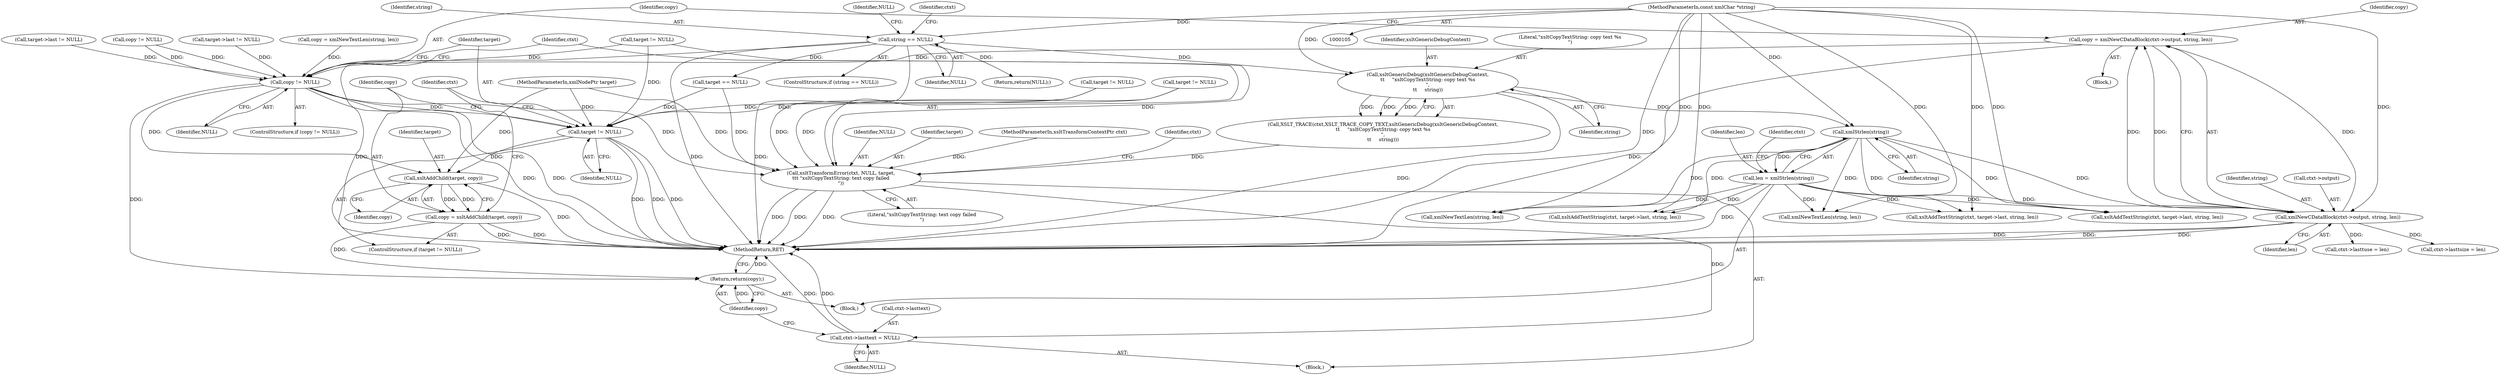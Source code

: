 digraph "1_Chrome_96dbafe288dbe2f0cc45fa3c39daf6d0c37acbab_36@API" {
"1000236" [label="(Call,copy = xmlNewCDataBlock(ctxt->output, string, len))"];
"1000238" [label="(Call,xmlNewCDataBlock(ctxt->output, string, len))"];
"1000144" [label="(Call,xmlStrlen(string))"];
"1000122" [label="(Call,xsltGenericDebug(xsltGenericDebugContext,\n\t\t     \"xsltCopyTextString: copy text %s\n\",\n\t\t     string))"];
"1000114" [label="(Call,string == NULL)"];
"1000108" [label="(MethodParameterIn,const xmlChar *string)"];
"1000142" [label="(Call,len = xmlStrlen(string))"];
"1000340" [label="(Call,copy != NULL)"];
"1000345" [label="(Call,target != NULL)"];
"1000350" [label="(Call,xsltAddChild(target, copy))"];
"1000348" [label="(Call,copy = xsltAddChild(target, copy))"];
"1000382" [label="(Return,return(copy);)"];
"1000372" [label="(Call,xsltTransformError(ctxt, NULL, target,\n\t\t\t \"xsltCopyTextString: text copy failed\n\"))"];
"1000377" [label="(Call,ctxt->lasttext = NULL)"];
"1000289" [label="(Call,copy != NULL)"];
"1000352" [label="(Identifier,copy)"];
"1000123" [label="(Identifier,xsltGenericDebugContext)"];
"1000346" [label="(Identifier,target)"];
"1000242" [label="(Identifier,string)"];
"1000145" [label="(Identifier,string)"];
"1000243" [label="(Identifier,len)"];
"1000117" [label="(Return,return(NULL);)"];
"1000276" [label="(Call,xsltAddTextString(ctxt, target->last, string, len))"];
"1000237" [label="(Identifier,copy)"];
"1000301" [label="(Call,target != NULL)"];
"1000118" [label="(Identifier,NULL)"];
"1000285" [label="(Call,xmlNewTextLen(string, len))"];
"1000143" [label="(Identifier,len)"];
"1000374" [label="(Identifier,NULL)"];
"1000375" [label="(Identifier,target)"];
"1000377" [label="(Call,ctxt->lasttext = NULL)"];
"1000120" [label="(Identifier,ctxt)"];
"1000383" [label="(Identifier,copy)"];
"1000150" [label="(Identifier,ctxt)"];
"1000106" [label="(MethodParameterIn,xsltTransformContextPtr ctxt)"];
"1000340" [label="(Call,copy != NULL)"];
"1000125" [label="(Identifier,string)"];
"1000336" [label="(Call,xmlNewTextLen(string, len))"];
"1000115" [label="(Identifier,string)"];
"1000162" [label="(Call,target != NULL)"];
"1000239" [label="(Call,ctxt->output)"];
"1000378" [label="(Call,ctxt->lasttext)"];
"1000376" [label="(Literal,\"xsltCopyTextString: text copy failed\n\")"];
"1000384" [label="(MethodReturn,RET)"];
"1000128" [label="(Call,target == NULL)"];
"1000327" [label="(Call,xsltAddTextString(ctxt, target->last, string, len))"];
"1000345" [label="(Call,target != NULL)"];
"1000110" [label="(Block,)"];
"1000339" [label="(ControlStructure,if (copy != NULL))"];
"1000114" [label="(Call,string == NULL)"];
"1000342" [label="(Identifier,NULL)"];
"1000250" [label="(Call,target != NULL)"];
"1000212" [label="(Block,)"];
"1000351" [label="(Identifier,target)"];
"1000113" [label="(ControlStructure,if (string == NULL))"];
"1000122" [label="(Call,xsltGenericDebug(xsltGenericDebugContext,\n\t\t     \"xsltCopyTextString: copy text %s\n\",\n\t\t     string))"];
"1000365" [label="(Call,ctxt->lasttuse = len)"];
"1000305" [label="(Call,target->last != NULL)"];
"1000229" [label="(Call,xsltAddTextString(ctxt, target->last, string, len))"];
"1000347" [label="(Identifier,NULL)"];
"1000355" [label="(Identifier,ctxt)"];
"1000372" [label="(Call,xsltTransformError(ctxt, NULL, target,\n\t\t\t \"xsltCopyTextString: text copy failed\n\"))"];
"1000379" [label="(Identifier,ctxt)"];
"1000381" [label="(Identifier,NULL)"];
"1000238" [label="(Call,xmlNewCDataBlock(ctxt->output, string, len))"];
"1000341" [label="(Identifier,copy)"];
"1000334" [label="(Call,copy = xmlNewTextLen(string, len))"];
"1000382" [label="(Return,return(copy);)"];
"1000144" [label="(Call,xmlStrlen(string))"];
"1000371" [label="(Block,)"];
"1000348" [label="(Call,copy = xsltAddChild(target, copy))"];
"1000119" [label="(Call,XSLT_TRACE(ctxt,XSLT_TRACE_COPY_TEXT,xsltGenericDebug(xsltGenericDebugContext,\n\t\t     \"xsltCopyTextString: copy text %s\n\",\n\t\t     string)))"];
"1000215" [label="(Call,target->last != NULL)"];
"1000349" [label="(Identifier,copy)"];
"1000350" [label="(Call,xsltAddChild(target, copy))"];
"1000236" [label="(Call,copy = xmlNewCDataBlock(ctxt->output, string, len))"];
"1000108" [label="(MethodParameterIn,const xmlChar *string)"];
"1000142" [label="(Call,len = xmlStrlen(string))"];
"1000116" [label="(Identifier,NULL)"];
"1000373" [label="(Identifier,ctxt)"];
"1000344" [label="(ControlStructure,if (target != NULL))"];
"1000107" [label="(MethodParameterIn,xmlNodePtr target)"];
"1000360" [label="(Call,ctxt->lasttsize = len)"];
"1000124" [label="(Literal,\"xsltCopyTextString: copy text %s\n\")"];
"1000236" -> "1000212"  [label="AST: "];
"1000236" -> "1000238"  [label="CFG: "];
"1000237" -> "1000236"  [label="AST: "];
"1000238" -> "1000236"  [label="AST: "];
"1000341" -> "1000236"  [label="CFG: "];
"1000236" -> "1000384"  [label="DDG: "];
"1000238" -> "1000236"  [label="DDG: "];
"1000238" -> "1000236"  [label="DDG: "];
"1000238" -> "1000236"  [label="DDG: "];
"1000236" -> "1000340"  [label="DDG: "];
"1000238" -> "1000243"  [label="CFG: "];
"1000239" -> "1000238"  [label="AST: "];
"1000242" -> "1000238"  [label="AST: "];
"1000243" -> "1000238"  [label="AST: "];
"1000238" -> "1000384"  [label="DDG: "];
"1000238" -> "1000384"  [label="DDG: "];
"1000238" -> "1000384"  [label="DDG: "];
"1000144" -> "1000238"  [label="DDG: "];
"1000108" -> "1000238"  [label="DDG: "];
"1000142" -> "1000238"  [label="DDG: "];
"1000238" -> "1000360"  [label="DDG: "];
"1000238" -> "1000365"  [label="DDG: "];
"1000144" -> "1000142"  [label="AST: "];
"1000144" -> "1000145"  [label="CFG: "];
"1000145" -> "1000144"  [label="AST: "];
"1000142" -> "1000144"  [label="CFG: "];
"1000144" -> "1000142"  [label="DDG: "];
"1000122" -> "1000144"  [label="DDG: "];
"1000108" -> "1000144"  [label="DDG: "];
"1000144" -> "1000229"  [label="DDG: "];
"1000144" -> "1000276"  [label="DDG: "];
"1000144" -> "1000285"  [label="DDG: "];
"1000144" -> "1000327"  [label="DDG: "];
"1000144" -> "1000336"  [label="DDG: "];
"1000122" -> "1000119"  [label="AST: "];
"1000122" -> "1000125"  [label="CFG: "];
"1000123" -> "1000122"  [label="AST: "];
"1000124" -> "1000122"  [label="AST: "];
"1000125" -> "1000122"  [label="AST: "];
"1000119" -> "1000122"  [label="CFG: "];
"1000122" -> "1000384"  [label="DDG: "];
"1000122" -> "1000119"  [label="DDG: "];
"1000122" -> "1000119"  [label="DDG: "];
"1000122" -> "1000119"  [label="DDG: "];
"1000114" -> "1000122"  [label="DDG: "];
"1000108" -> "1000122"  [label="DDG: "];
"1000114" -> "1000113"  [label="AST: "];
"1000114" -> "1000116"  [label="CFG: "];
"1000115" -> "1000114"  [label="AST: "];
"1000116" -> "1000114"  [label="AST: "];
"1000118" -> "1000114"  [label="CFG: "];
"1000120" -> "1000114"  [label="CFG: "];
"1000114" -> "1000384"  [label="DDG: "];
"1000114" -> "1000384"  [label="DDG: "];
"1000114" -> "1000384"  [label="DDG: "];
"1000108" -> "1000114"  [label="DDG: "];
"1000114" -> "1000117"  [label="DDG: "];
"1000114" -> "1000128"  [label="DDG: "];
"1000108" -> "1000105"  [label="AST: "];
"1000108" -> "1000384"  [label="DDG: "];
"1000108" -> "1000229"  [label="DDG: "];
"1000108" -> "1000276"  [label="DDG: "];
"1000108" -> "1000285"  [label="DDG: "];
"1000108" -> "1000327"  [label="DDG: "];
"1000108" -> "1000336"  [label="DDG: "];
"1000142" -> "1000110"  [label="AST: "];
"1000143" -> "1000142"  [label="AST: "];
"1000150" -> "1000142"  [label="CFG: "];
"1000142" -> "1000384"  [label="DDG: "];
"1000142" -> "1000229"  [label="DDG: "];
"1000142" -> "1000276"  [label="DDG: "];
"1000142" -> "1000285"  [label="DDG: "];
"1000142" -> "1000327"  [label="DDG: "];
"1000142" -> "1000336"  [label="DDG: "];
"1000340" -> "1000339"  [label="AST: "];
"1000340" -> "1000342"  [label="CFG: "];
"1000341" -> "1000340"  [label="AST: "];
"1000342" -> "1000340"  [label="AST: "];
"1000346" -> "1000340"  [label="CFG: "];
"1000373" -> "1000340"  [label="CFG: "];
"1000340" -> "1000384"  [label="DDG: "];
"1000340" -> "1000384"  [label="DDG: "];
"1000289" -> "1000340"  [label="DDG: "];
"1000289" -> "1000340"  [label="DDG: "];
"1000334" -> "1000340"  [label="DDG: "];
"1000301" -> "1000340"  [label="DDG: "];
"1000215" -> "1000340"  [label="DDG: "];
"1000305" -> "1000340"  [label="DDG: "];
"1000340" -> "1000345"  [label="DDG: "];
"1000340" -> "1000350"  [label="DDG: "];
"1000340" -> "1000372"  [label="DDG: "];
"1000340" -> "1000382"  [label="DDG: "];
"1000345" -> "1000344"  [label="AST: "];
"1000345" -> "1000347"  [label="CFG: "];
"1000346" -> "1000345"  [label="AST: "];
"1000347" -> "1000345"  [label="AST: "];
"1000349" -> "1000345"  [label="CFG: "];
"1000355" -> "1000345"  [label="CFG: "];
"1000345" -> "1000384"  [label="DDG: "];
"1000345" -> "1000384"  [label="DDG: "];
"1000345" -> "1000384"  [label="DDG: "];
"1000250" -> "1000345"  [label="DDG: "];
"1000128" -> "1000345"  [label="DDG: "];
"1000301" -> "1000345"  [label="DDG: "];
"1000162" -> "1000345"  [label="DDG: "];
"1000107" -> "1000345"  [label="DDG: "];
"1000345" -> "1000350"  [label="DDG: "];
"1000350" -> "1000348"  [label="AST: "];
"1000350" -> "1000352"  [label="CFG: "];
"1000351" -> "1000350"  [label="AST: "];
"1000352" -> "1000350"  [label="AST: "];
"1000348" -> "1000350"  [label="CFG: "];
"1000350" -> "1000384"  [label="DDG: "];
"1000350" -> "1000348"  [label="DDG: "];
"1000350" -> "1000348"  [label="DDG: "];
"1000107" -> "1000350"  [label="DDG: "];
"1000348" -> "1000344"  [label="AST: "];
"1000349" -> "1000348"  [label="AST: "];
"1000355" -> "1000348"  [label="CFG: "];
"1000348" -> "1000384"  [label="DDG: "];
"1000348" -> "1000384"  [label="DDG: "];
"1000348" -> "1000382"  [label="DDG: "];
"1000382" -> "1000110"  [label="AST: "];
"1000382" -> "1000383"  [label="CFG: "];
"1000383" -> "1000382"  [label="AST: "];
"1000384" -> "1000382"  [label="CFG: "];
"1000382" -> "1000384"  [label="DDG: "];
"1000383" -> "1000382"  [label="DDG: "];
"1000372" -> "1000371"  [label="AST: "];
"1000372" -> "1000376"  [label="CFG: "];
"1000373" -> "1000372"  [label="AST: "];
"1000374" -> "1000372"  [label="AST: "];
"1000375" -> "1000372"  [label="AST: "];
"1000376" -> "1000372"  [label="AST: "];
"1000379" -> "1000372"  [label="CFG: "];
"1000372" -> "1000384"  [label="DDG: "];
"1000372" -> "1000384"  [label="DDG: "];
"1000372" -> "1000384"  [label="DDG: "];
"1000119" -> "1000372"  [label="DDG: "];
"1000106" -> "1000372"  [label="DDG: "];
"1000250" -> "1000372"  [label="DDG: "];
"1000128" -> "1000372"  [label="DDG: "];
"1000301" -> "1000372"  [label="DDG: "];
"1000162" -> "1000372"  [label="DDG: "];
"1000107" -> "1000372"  [label="DDG: "];
"1000372" -> "1000377"  [label="DDG: "];
"1000377" -> "1000371"  [label="AST: "];
"1000377" -> "1000381"  [label="CFG: "];
"1000378" -> "1000377"  [label="AST: "];
"1000381" -> "1000377"  [label="AST: "];
"1000383" -> "1000377"  [label="CFG: "];
"1000377" -> "1000384"  [label="DDG: "];
"1000377" -> "1000384"  [label="DDG: "];
}

